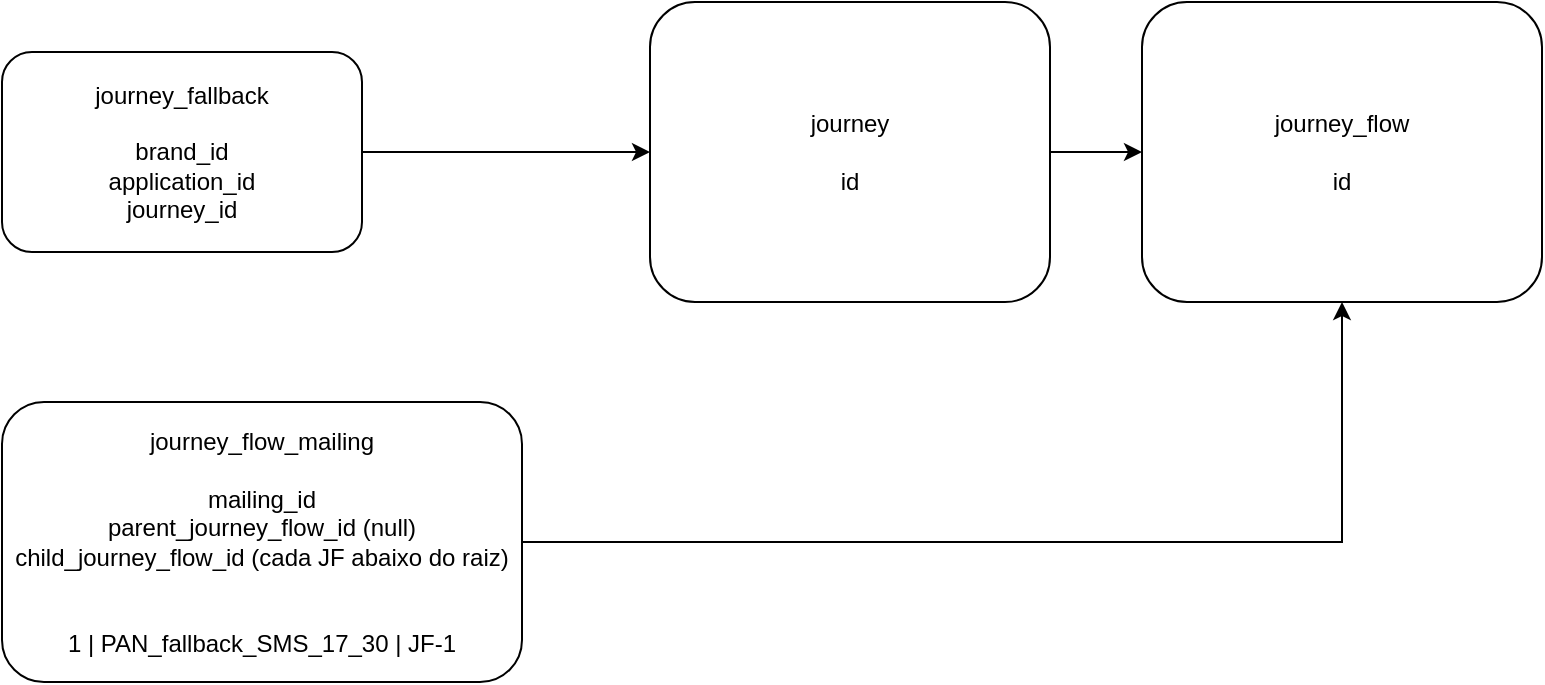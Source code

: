 <mxfile version="21.1.0" type="github">
  <diagram name="Página-1" id="xU2mN10AmFNhd3wzc1Om">
    <mxGraphModel dx="1362" dy="807" grid="1" gridSize="10" guides="1" tooltips="1" connect="1" arrows="1" fold="1" page="1" pageScale="1" pageWidth="827" pageHeight="1169" math="0" shadow="0">
      <root>
        <mxCell id="0" />
        <mxCell id="1" parent="0" />
        <mxCell id="r4Rtn8Evvri10cC-PZXu-3" style="edgeStyle=orthogonalEdgeStyle;rounded=0;orthogonalLoop=1;jettySize=auto;html=1;" edge="1" parent="1" source="r4Rtn8Evvri10cC-PZXu-1" target="r4Rtn8Evvri10cC-PZXu-2">
          <mxGeometry relative="1" as="geometry" />
        </mxCell>
        <mxCell id="r4Rtn8Evvri10cC-PZXu-1" value="journey_fallback&lt;br&gt;&lt;br&gt;brand_id&lt;br&gt;application_id&lt;br&gt;journey_id" style="rounded=1;whiteSpace=wrap;html=1;" vertex="1" parent="1">
          <mxGeometry x="90" y="65" width="180" height="100" as="geometry" />
        </mxCell>
        <mxCell id="r4Rtn8Evvri10cC-PZXu-6" style="edgeStyle=orthogonalEdgeStyle;rounded=0;orthogonalLoop=1;jettySize=auto;html=1;" edge="1" parent="1" source="r4Rtn8Evvri10cC-PZXu-2" target="r4Rtn8Evvri10cC-PZXu-5">
          <mxGeometry relative="1" as="geometry" />
        </mxCell>
        <mxCell id="r4Rtn8Evvri10cC-PZXu-2" value="journey&lt;br&gt;&lt;br&gt;id&lt;br&gt;" style="rounded=1;whiteSpace=wrap;html=1;" vertex="1" parent="1">
          <mxGeometry x="414" y="40" width="200" height="150" as="geometry" />
        </mxCell>
        <mxCell id="r4Rtn8Evvri10cC-PZXu-7" style="edgeStyle=orthogonalEdgeStyle;rounded=0;orthogonalLoop=1;jettySize=auto;html=1;entryX=0.5;entryY=1;entryDx=0;entryDy=0;" edge="1" parent="1" source="r4Rtn8Evvri10cC-PZXu-4" target="r4Rtn8Evvri10cC-PZXu-5">
          <mxGeometry relative="1" as="geometry" />
        </mxCell>
        <mxCell id="r4Rtn8Evvri10cC-PZXu-4" value="journey_flow_mailing&lt;br&gt;&lt;br&gt;mailing_id&lt;br&gt;parent_journey_flow_id (null)&lt;br&gt;child_journey_flow_id (cada JF abaixo do raiz)&lt;br&gt;&lt;br&gt;&lt;br&gt;1 | PAN_fallback_SMS_17_30 | JF-1" style="rounded=1;whiteSpace=wrap;html=1;" vertex="1" parent="1">
          <mxGeometry x="90" y="240" width="260" height="140" as="geometry" />
        </mxCell>
        <mxCell id="r4Rtn8Evvri10cC-PZXu-5" value="journey_flow&lt;br&gt;&lt;br&gt;id" style="rounded=1;whiteSpace=wrap;html=1;" vertex="1" parent="1">
          <mxGeometry x="660" y="40" width="200" height="150" as="geometry" />
        </mxCell>
      </root>
    </mxGraphModel>
  </diagram>
</mxfile>

